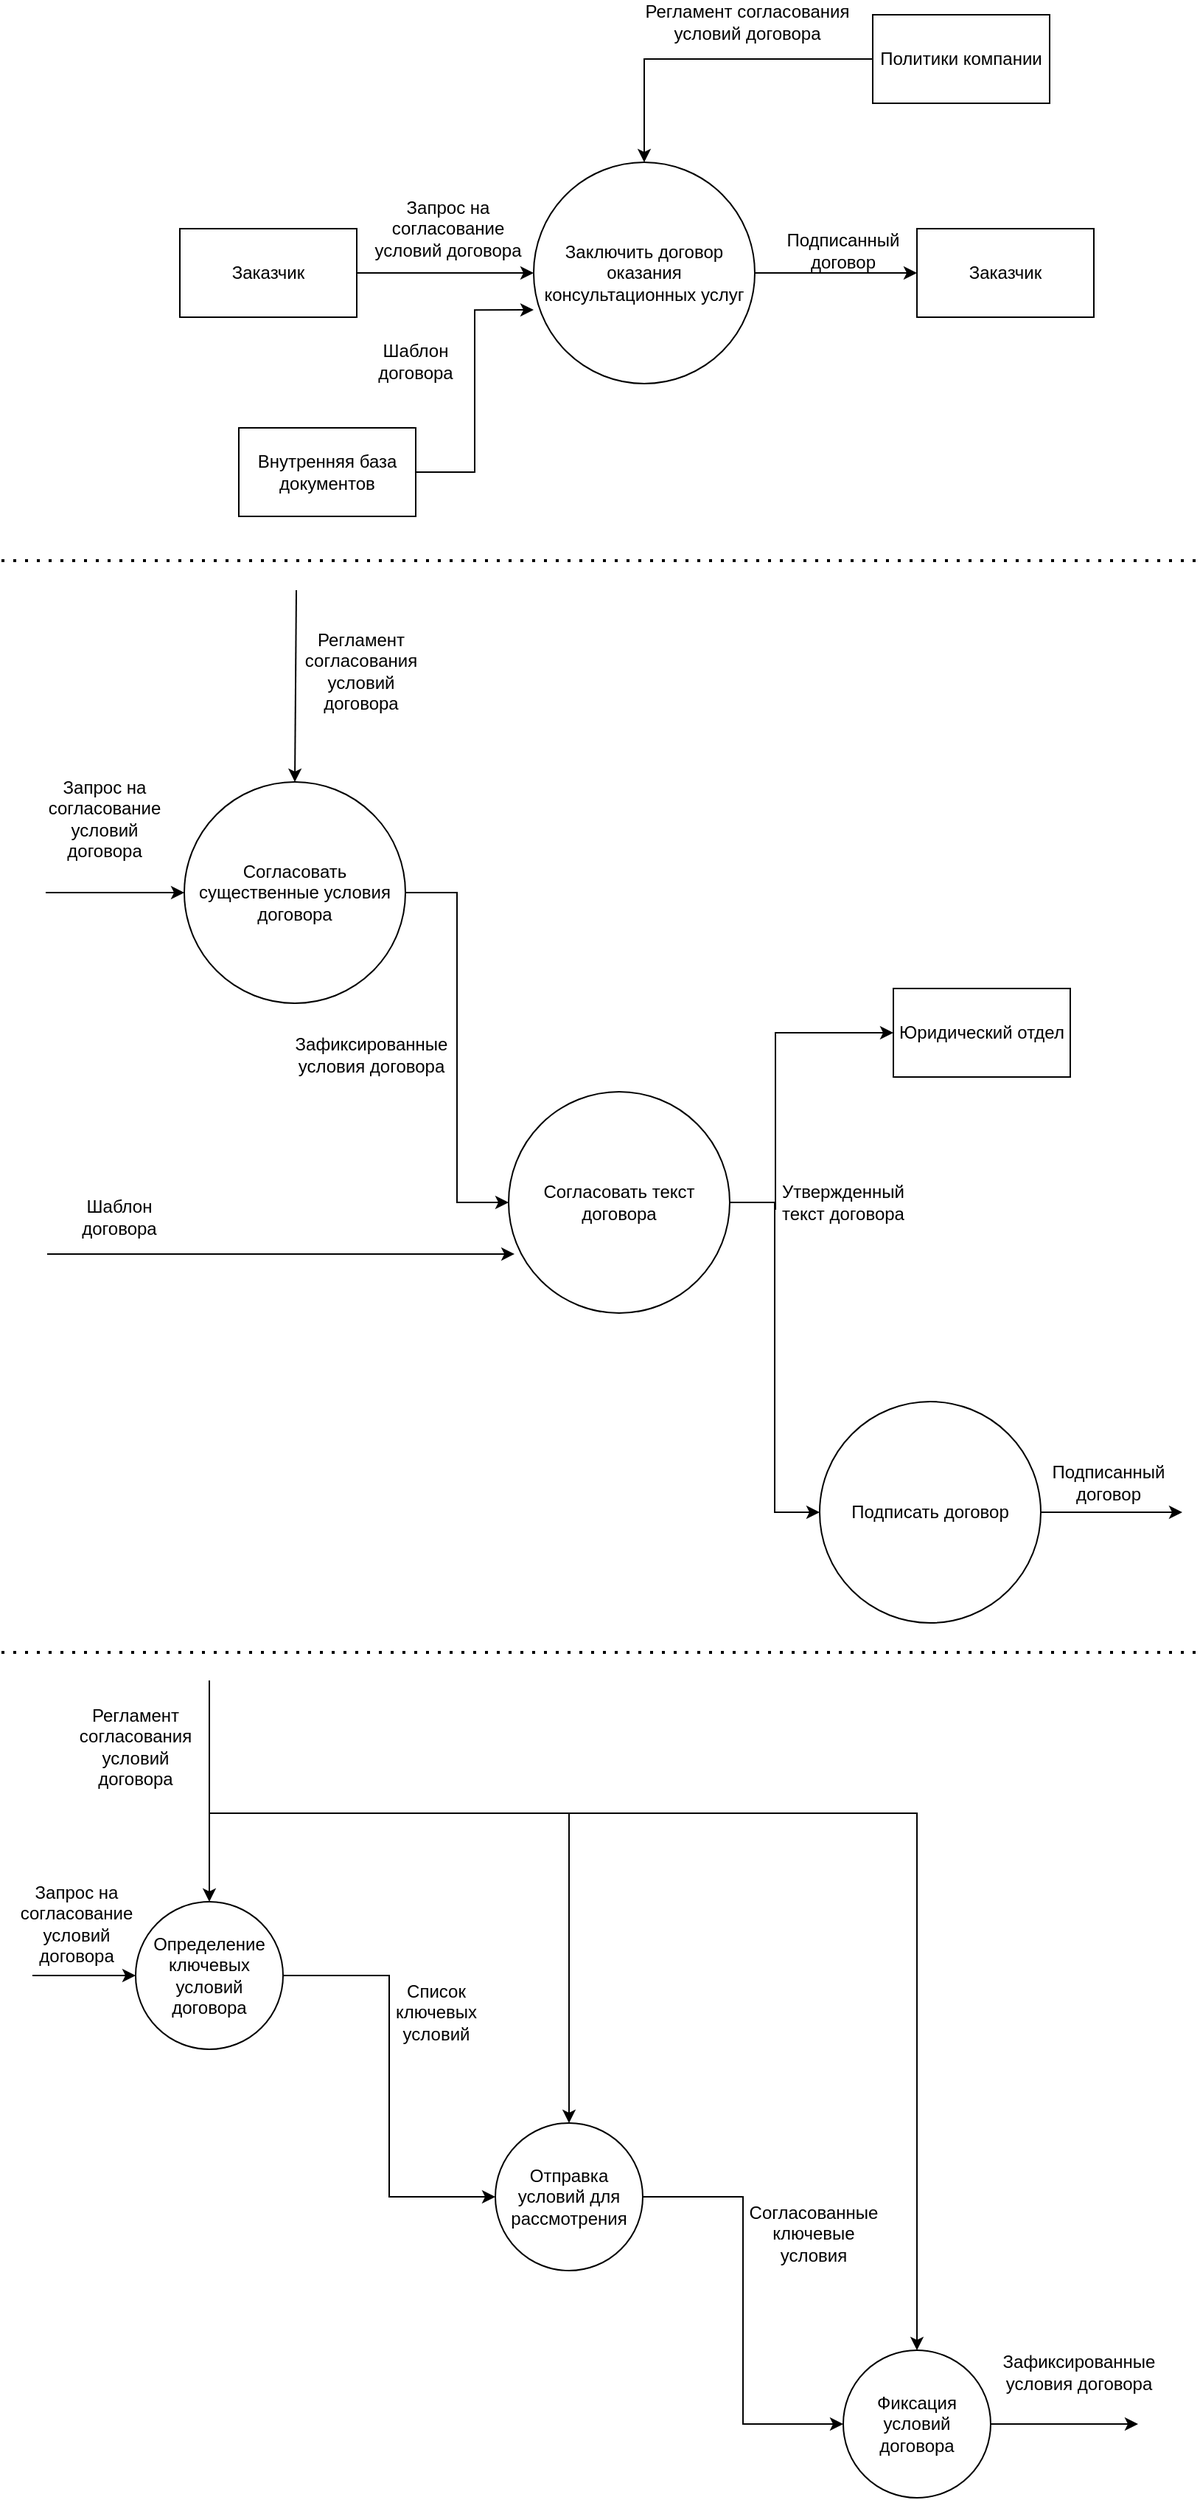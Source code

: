 <mxfile version="25.0.3">
  <diagram name="Страница — 1" id="-tLZq9A_5H47gA6cXKuS">
    <mxGraphModel grid="1" page="1" gridSize="10" guides="1" tooltips="1" connect="1" arrows="1" fold="1" pageScale="1" pageWidth="827" pageHeight="1169" math="0" shadow="0">
      <root>
        <mxCell id="0" />
        <mxCell id="1" parent="0" />
        <mxCell id="QpHNSfKfDp0MwU0S2rVE-53" style="edgeStyle=orthogonalEdgeStyle;rounded=0;orthogonalLoop=1;jettySize=auto;html=1;exitX=1;exitY=0.5;exitDx=0;exitDy=0;entryX=0;entryY=0.5;entryDx=0;entryDy=0;" edge="1" parent="1" source="QpHNSfKfDp0MwU0S2rVE-1" target="QpHNSfKfDp0MwU0S2rVE-52">
          <mxGeometry relative="1" as="geometry" />
        </mxCell>
        <mxCell id="QpHNSfKfDp0MwU0S2rVE-1" value="Заключить договор оказания консультационных услуг" style="ellipse;whiteSpace=wrap;html=1;aspect=fixed;" vertex="1" parent="1">
          <mxGeometry x="370" y="140" width="150" height="150" as="geometry" />
        </mxCell>
        <mxCell id="QpHNSfKfDp0MwU0S2rVE-33" style="edgeStyle=orthogonalEdgeStyle;rounded=0;orthogonalLoop=1;jettySize=auto;html=1;exitX=1;exitY=0.5;exitDx=0;exitDy=0;entryX=0;entryY=0.5;entryDx=0;entryDy=0;" edge="1" parent="1" source="QpHNSfKfDp0MwU0S2rVE-7" target="QpHNSfKfDp0MwU0S2rVE-8">
          <mxGeometry relative="1" as="geometry" />
        </mxCell>
        <mxCell id="QpHNSfKfDp0MwU0S2rVE-7" value="Согласовать существенные условия договора" style="ellipse;whiteSpace=wrap;html=1;aspect=fixed;" vertex="1" parent="1">
          <mxGeometry x="133" y="560" width="150" height="150" as="geometry" />
        </mxCell>
        <mxCell id="QpHNSfKfDp0MwU0S2rVE-47" style="edgeStyle=orthogonalEdgeStyle;rounded=0;orthogonalLoop=1;jettySize=auto;html=1;exitX=1;exitY=0.5;exitDx=0;exitDy=0;entryX=0;entryY=0.5;entryDx=0;entryDy=0;" edge="1" parent="1" source="QpHNSfKfDp0MwU0S2rVE-8" target="QpHNSfKfDp0MwU0S2rVE-9">
          <mxGeometry relative="1" as="geometry" />
        </mxCell>
        <mxCell id="QpHNSfKfDp0MwU0S2rVE-8" value="Согласовать текст договора" style="ellipse;whiteSpace=wrap;html=1;aspect=fixed;" vertex="1" parent="1">
          <mxGeometry x="353" y="770" width="150" height="150" as="geometry" />
        </mxCell>
        <mxCell id="QpHNSfKfDp0MwU0S2rVE-50" style="edgeStyle=orthogonalEdgeStyle;rounded=0;orthogonalLoop=1;jettySize=auto;html=1;" edge="1" parent="1" source="QpHNSfKfDp0MwU0S2rVE-9">
          <mxGeometry relative="1" as="geometry">
            <mxPoint x="810" y="1055" as="targetPoint" />
          </mxGeometry>
        </mxCell>
        <mxCell id="QpHNSfKfDp0MwU0S2rVE-9" value="Подписать договор" style="ellipse;whiteSpace=wrap;html=1;aspect=fixed;" vertex="1" parent="1">
          <mxGeometry x="564" y="980" width="150" height="150" as="geometry" />
        </mxCell>
        <mxCell id="QpHNSfKfDp0MwU0S2rVE-21" style="edgeStyle=orthogonalEdgeStyle;rounded=0;orthogonalLoop=1;jettySize=auto;html=1;exitX=1;exitY=0.5;exitDx=0;exitDy=0;entryX=0;entryY=0.5;entryDx=0;entryDy=0;" edge="1" parent="1" source="QpHNSfKfDp0MwU0S2rVE-15" target="QpHNSfKfDp0MwU0S2rVE-16">
          <mxGeometry relative="1" as="geometry" />
        </mxCell>
        <mxCell id="QpHNSfKfDp0MwU0S2rVE-15" value="Определение ключевых условий договора" style="ellipse;whiteSpace=wrap;html=1;aspect=fixed;" vertex="1" parent="1">
          <mxGeometry x="100" y="1319" width="100" height="100" as="geometry" />
        </mxCell>
        <mxCell id="QpHNSfKfDp0MwU0S2rVE-22" style="edgeStyle=orthogonalEdgeStyle;rounded=0;orthogonalLoop=1;jettySize=auto;html=1;exitX=1;exitY=0.5;exitDx=0;exitDy=0;entryX=0;entryY=0.5;entryDx=0;entryDy=0;" edge="1" parent="1" source="QpHNSfKfDp0MwU0S2rVE-16" target="QpHNSfKfDp0MwU0S2rVE-17">
          <mxGeometry relative="1" as="geometry" />
        </mxCell>
        <mxCell id="QpHNSfKfDp0MwU0S2rVE-16" value="Отправка условий для рассмотрения" style="ellipse;whiteSpace=wrap;html=1;aspect=fixed;" vertex="1" parent="1">
          <mxGeometry x="344" y="1469" width="100" height="100" as="geometry" />
        </mxCell>
        <mxCell id="QpHNSfKfDp0MwU0S2rVE-17" value="Фиксация условий договора" style="ellipse;whiteSpace=wrap;html=1;aspect=fixed;" vertex="1" parent="1">
          <mxGeometry x="580" y="1623" width="100" height="100" as="geometry" />
        </mxCell>
        <mxCell id="QpHNSfKfDp0MwU0S2rVE-18" value="" style="endArrow=classic;html=1;rounded=0;entryX=0;entryY=0.5;entryDx=0;entryDy=0;" edge="1" parent="1" target="QpHNSfKfDp0MwU0S2rVE-15">
          <mxGeometry width="50" height="50" relative="1" as="geometry">
            <mxPoint x="30" y="1369" as="sourcePoint" />
            <mxPoint x="50" y="1389" as="targetPoint" />
          </mxGeometry>
        </mxCell>
        <mxCell id="QpHNSfKfDp0MwU0S2rVE-20" value="Запрос на согласование условий договора" style="text;html=1;align=center;verticalAlign=middle;whiteSpace=wrap;rounded=0;" vertex="1" parent="1">
          <mxGeometry x="30" y="1319" width="60" height="30" as="geometry" />
        </mxCell>
        <mxCell id="QpHNSfKfDp0MwU0S2rVE-23" value="Список ключевых условий" style="text;html=1;align=center;verticalAlign=middle;whiteSpace=wrap;rounded=0;" vertex="1" parent="1">
          <mxGeometry x="274" y="1379" width="60" height="30" as="geometry" />
        </mxCell>
        <mxCell id="QpHNSfKfDp0MwU0S2rVE-25" value="" style="endArrow=classic;html=1;rounded=0;exitX=1;exitY=0.5;exitDx=0;exitDy=0;" edge="1" parent="1" source="QpHNSfKfDp0MwU0S2rVE-17">
          <mxGeometry width="50" height="50" relative="1" as="geometry">
            <mxPoint x="680" y="1779" as="sourcePoint" />
            <mxPoint x="780" y="1673" as="targetPoint" />
          </mxGeometry>
        </mxCell>
        <mxCell id="QpHNSfKfDp0MwU0S2rVE-26" value="Зафиксированные условия договора" style="text;html=1;align=center;verticalAlign=middle;whiteSpace=wrap;rounded=0;" vertex="1" parent="1">
          <mxGeometry x="710" y="1623" width="60" height="30" as="geometry" />
        </mxCell>
        <mxCell id="QpHNSfKfDp0MwU0S2rVE-27" value="Согласованные ключевые условия" style="text;html=1;align=center;verticalAlign=middle;whiteSpace=wrap;rounded=0;" vertex="1" parent="1">
          <mxGeometry x="530" y="1529" width="60" height="30" as="geometry" />
        </mxCell>
        <mxCell id="QpHNSfKfDp0MwU0S2rVE-28" value="" style="endArrow=classic;html=1;rounded=0;entryX=0.5;entryY=0;entryDx=0;entryDy=0;" edge="1" parent="1" target="QpHNSfKfDp0MwU0S2rVE-15">
          <mxGeometry width="50" height="50" relative="1" as="geometry">
            <mxPoint x="150" y="1169" as="sourcePoint" />
            <mxPoint x="210" y="1209" as="targetPoint" />
          </mxGeometry>
        </mxCell>
        <mxCell id="QpHNSfKfDp0MwU0S2rVE-29" value="" style="endArrow=classic;html=1;rounded=0;entryX=0.5;entryY=0;entryDx=0;entryDy=0;" edge="1" parent="1" target="QpHNSfKfDp0MwU0S2rVE-16">
          <mxGeometry width="50" height="50" relative="1" as="geometry">
            <mxPoint x="150" y="1259" as="sourcePoint" />
            <mxPoint x="400" y="1249" as="targetPoint" />
            <Array as="points">
              <mxPoint x="394" y="1259" />
            </Array>
          </mxGeometry>
        </mxCell>
        <mxCell id="QpHNSfKfDp0MwU0S2rVE-30" value="" style="endArrow=classic;html=1;rounded=0;entryX=0.5;entryY=0;entryDx=0;entryDy=0;" edge="1" parent="1" target="QpHNSfKfDp0MwU0S2rVE-17">
          <mxGeometry width="50" height="50" relative="1" as="geometry">
            <mxPoint x="390" y="1259" as="sourcePoint" />
            <mxPoint x="710" y="1459" as="targetPoint" />
            <Array as="points">
              <mxPoint x="630" y="1259" />
            </Array>
          </mxGeometry>
        </mxCell>
        <mxCell id="QpHNSfKfDp0MwU0S2rVE-31" value="Регламент согласования условий договора" style="text;html=1;align=center;verticalAlign=middle;whiteSpace=wrap;rounded=0;" vertex="1" parent="1">
          <mxGeometry x="70" y="1199" width="60" height="30" as="geometry" />
        </mxCell>
        <mxCell id="QpHNSfKfDp0MwU0S2rVE-34" value="Зафиксированные условия договора" style="text;html=1;align=center;verticalAlign=middle;whiteSpace=wrap;rounded=0;" vertex="1" parent="1">
          <mxGeometry x="230" y="730" width="60" height="30" as="geometry" />
        </mxCell>
        <mxCell id="QpHNSfKfDp0MwU0S2rVE-36" value="" style="endArrow=classic;html=1;rounded=0;entryX=0;entryY=0.5;entryDx=0;entryDy=0;" edge="1" parent="1" target="QpHNSfKfDp0MwU0S2rVE-7">
          <mxGeometry width="50" height="50" relative="1" as="geometry">
            <mxPoint x="39" y="635" as="sourcePoint" />
            <mxPoint x="19" y="610" as="targetPoint" />
          </mxGeometry>
        </mxCell>
        <mxCell id="QpHNSfKfDp0MwU0S2rVE-38" value="Запрос на согласование условий договора" style="text;html=1;align=center;verticalAlign=middle;whiteSpace=wrap;rounded=0;" vertex="1" parent="1">
          <mxGeometry x="49" y="570" width="60" height="30" as="geometry" />
        </mxCell>
        <mxCell id="QpHNSfKfDp0MwU0S2rVE-39" value="" style="endArrow=classic;html=1;rounded=0;entryX=0.5;entryY=0;entryDx=0;entryDy=0;" edge="1" parent="1" target="QpHNSfKfDp0MwU0S2rVE-7">
          <mxGeometry width="50" height="50" relative="1" as="geometry">
            <mxPoint x="209" y="430" as="sourcePoint" />
            <mxPoint x="259" y="490" as="targetPoint" />
          </mxGeometry>
        </mxCell>
        <mxCell id="QpHNSfKfDp0MwU0S2rVE-40" value="Регламент согласования условий договора" style="text;html=1;align=center;verticalAlign=middle;whiteSpace=wrap;rounded=0;" vertex="1" parent="1">
          <mxGeometry x="223" y="470" width="60" height="30" as="geometry" />
        </mxCell>
        <mxCell id="QpHNSfKfDp0MwU0S2rVE-41" value="Политики компании" style="rounded=0;whiteSpace=wrap;html=1;" vertex="1" parent="1">
          <mxGeometry x="600" y="40" width="120" height="60" as="geometry" />
        </mxCell>
        <mxCell id="QpHNSfKfDp0MwU0S2rVE-42" value="" style="endArrow=classic;html=1;rounded=0;entryX=0.5;entryY=0;entryDx=0;entryDy=0;exitX=0;exitY=0.5;exitDx=0;exitDy=0;" edge="1" parent="1" source="QpHNSfKfDp0MwU0S2rVE-41" target="QpHNSfKfDp0MwU0S2rVE-1">
          <mxGeometry width="50" height="50" relative="1" as="geometry">
            <mxPoint x="230" y="350" as="sourcePoint" />
            <mxPoint x="229" y="480" as="targetPoint" />
            <Array as="points">
              <mxPoint x="445" y="70" />
            </Array>
          </mxGeometry>
        </mxCell>
        <mxCell id="QpHNSfKfDp0MwU0S2rVE-43" value="Регламент согласования условий договора" style="text;html=1;align=center;verticalAlign=middle;whiteSpace=wrap;rounded=0;" vertex="1" parent="1">
          <mxGeometry x="440" y="30" width="150" height="30" as="geometry" />
        </mxCell>
        <mxCell id="QpHNSfKfDp0MwU0S2rVE-44" value="Заказчик" style="rounded=0;whiteSpace=wrap;html=1;" vertex="1" parent="1">
          <mxGeometry x="130" y="185" width="120" height="60" as="geometry" />
        </mxCell>
        <mxCell id="QpHNSfKfDp0MwU0S2rVE-45" value="" style="endArrow=classic;html=1;rounded=0;entryX=0;entryY=0.5;entryDx=0;entryDy=0;exitX=1;exitY=0.5;exitDx=0;exitDy=0;" edge="1" parent="1" source="QpHNSfKfDp0MwU0S2rVE-44" target="QpHNSfKfDp0MwU0S2rVE-1">
          <mxGeometry width="50" height="50" relative="1" as="geometry">
            <mxPoint x="210" y="310" as="sourcePoint" />
            <mxPoint x="260" y="260" as="targetPoint" />
          </mxGeometry>
        </mxCell>
        <mxCell id="QpHNSfKfDp0MwU0S2rVE-46" value="Запрос на согласование условий договора" style="text;html=1;align=center;verticalAlign=middle;whiteSpace=wrap;rounded=0;" vertex="1" parent="1">
          <mxGeometry x="260" y="170" width="104" height="30" as="geometry" />
        </mxCell>
        <mxCell id="QpHNSfKfDp0MwU0S2rVE-48" value="Утвержденный текст договора" style="text;html=1;align=center;verticalAlign=middle;whiteSpace=wrap;rounded=0;" vertex="1" parent="1">
          <mxGeometry x="550" y="830" width="60" height="30" as="geometry" />
        </mxCell>
        <mxCell id="QpHNSfKfDp0MwU0S2rVE-51" value="Подписанный договор" style="text;html=1;align=center;verticalAlign=middle;whiteSpace=wrap;rounded=0;" vertex="1" parent="1">
          <mxGeometry x="730" y="1020" width="60" height="30" as="geometry" />
        </mxCell>
        <mxCell id="QpHNSfKfDp0MwU0S2rVE-52" value="Заказчик" style="rounded=0;whiteSpace=wrap;html=1;" vertex="1" parent="1">
          <mxGeometry x="630" y="185" width="120" height="60" as="geometry" />
        </mxCell>
        <mxCell id="QpHNSfKfDp0MwU0S2rVE-54" value="Подписанный договор" style="text;html=1;align=center;verticalAlign=middle;whiteSpace=wrap;rounded=0;" vertex="1" parent="1">
          <mxGeometry x="550" y="185" width="60" height="30" as="geometry" />
        </mxCell>
        <mxCell id="QpHNSfKfDp0MwU0S2rVE-55" value="Внутренняя база документов" style="rounded=0;whiteSpace=wrap;html=1;" vertex="1" parent="1">
          <mxGeometry x="170" y="320" width="120" height="60" as="geometry" />
        </mxCell>
        <mxCell id="QpHNSfKfDp0MwU0S2rVE-56" style="edgeStyle=orthogonalEdgeStyle;rounded=0;orthogonalLoop=1;jettySize=auto;html=1;exitX=1;exitY=0.5;exitDx=0;exitDy=0;entryX=0;entryY=0.667;entryDx=0;entryDy=0;entryPerimeter=0;" edge="1" parent="1" source="QpHNSfKfDp0MwU0S2rVE-55" target="QpHNSfKfDp0MwU0S2rVE-1">
          <mxGeometry relative="1" as="geometry" />
        </mxCell>
        <mxCell id="QpHNSfKfDp0MwU0S2rVE-58" value="Шаблон договора" style="text;html=1;align=center;verticalAlign=middle;whiteSpace=wrap;rounded=0;" vertex="1" parent="1">
          <mxGeometry x="260" y="260" width="60" height="30" as="geometry" />
        </mxCell>
        <mxCell id="QpHNSfKfDp0MwU0S2rVE-59" value="" style="endArrow=classic;html=1;rounded=0;entryX=0.027;entryY=0.733;entryDx=0;entryDy=0;entryPerimeter=0;" edge="1" parent="1" target="QpHNSfKfDp0MwU0S2rVE-8">
          <mxGeometry width="50" height="50" relative="1" as="geometry">
            <mxPoint x="40" y="880" as="sourcePoint" />
            <mxPoint x="120" y="900" as="targetPoint" />
          </mxGeometry>
        </mxCell>
        <mxCell id="QpHNSfKfDp0MwU0S2rVE-60" value="Шаблон договора" style="text;html=1;align=center;verticalAlign=middle;whiteSpace=wrap;rounded=0;" vertex="1" parent="1">
          <mxGeometry x="59" y="840" width="60" height="30" as="geometry" />
        </mxCell>
        <mxCell id="QpHNSfKfDp0MwU0S2rVE-61" value="Юридический отдел" style="rounded=0;whiteSpace=wrap;html=1;" vertex="1" parent="1">
          <mxGeometry x="614" y="700" width="120" height="60" as="geometry" />
        </mxCell>
        <mxCell id="QpHNSfKfDp0MwU0S2rVE-63" value="" style="endArrow=classic;html=1;rounded=0;entryX=0;entryY=0.5;entryDx=0;entryDy=0;" edge="1" parent="1">
          <mxGeometry width="50" height="50" relative="1" as="geometry">
            <mxPoint x="534" y="850" as="sourcePoint" />
            <mxPoint x="614" y="730" as="targetPoint" />
            <Array as="points">
              <mxPoint x="534" y="730" />
            </Array>
          </mxGeometry>
        </mxCell>
        <mxCell id="QpHNSfKfDp0MwU0S2rVE-64" value="" style="endArrow=none;dashed=1;html=1;dashPattern=1 3;strokeWidth=2;rounded=0;" edge="1" parent="1">
          <mxGeometry width="50" height="50" relative="1" as="geometry">
            <mxPoint x="9" y="410" as="sourcePoint" />
            <mxPoint x="819" y="410" as="targetPoint" />
          </mxGeometry>
        </mxCell>
        <mxCell id="QpHNSfKfDp0MwU0S2rVE-65" value="" style="endArrow=none;dashed=1;html=1;dashPattern=1 3;strokeWidth=2;rounded=0;" edge="1" parent="1">
          <mxGeometry width="50" height="50" relative="1" as="geometry">
            <mxPoint x="9" y="1150" as="sourcePoint" />
            <mxPoint x="819" y="1150" as="targetPoint" />
          </mxGeometry>
        </mxCell>
      </root>
    </mxGraphModel>
  </diagram>
</mxfile>
